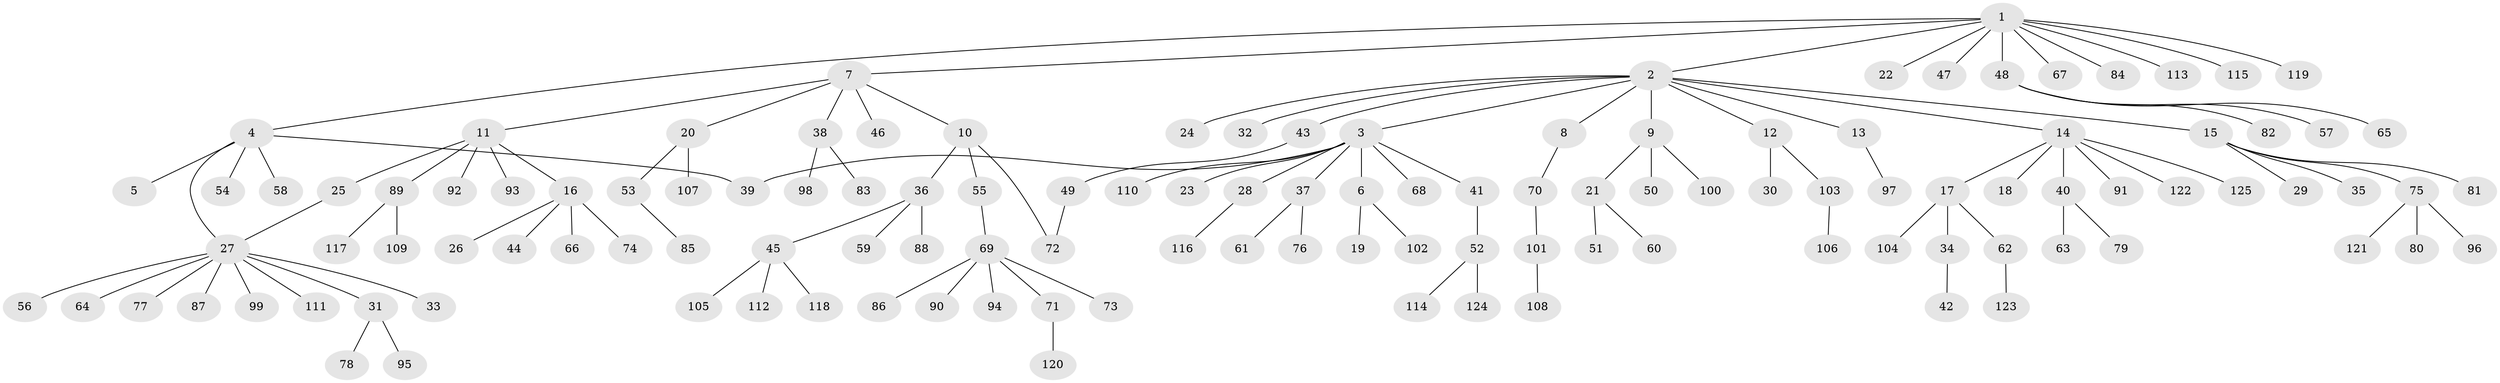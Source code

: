 // coarse degree distribution, {2: 0.16, 3: 0.06, 1: 0.64, 7: 0.02, 8: 0.06, 6: 0.04, 4: 0.02}
// Generated by graph-tools (version 1.1) at 2025/36/03/04/25 23:36:49]
// undirected, 125 vertices, 127 edges
graph export_dot {
  node [color=gray90,style=filled];
  1;
  2;
  3;
  4;
  5;
  6;
  7;
  8;
  9;
  10;
  11;
  12;
  13;
  14;
  15;
  16;
  17;
  18;
  19;
  20;
  21;
  22;
  23;
  24;
  25;
  26;
  27;
  28;
  29;
  30;
  31;
  32;
  33;
  34;
  35;
  36;
  37;
  38;
  39;
  40;
  41;
  42;
  43;
  44;
  45;
  46;
  47;
  48;
  49;
  50;
  51;
  52;
  53;
  54;
  55;
  56;
  57;
  58;
  59;
  60;
  61;
  62;
  63;
  64;
  65;
  66;
  67;
  68;
  69;
  70;
  71;
  72;
  73;
  74;
  75;
  76;
  77;
  78;
  79;
  80;
  81;
  82;
  83;
  84;
  85;
  86;
  87;
  88;
  89;
  90;
  91;
  92;
  93;
  94;
  95;
  96;
  97;
  98;
  99;
  100;
  101;
  102;
  103;
  104;
  105;
  106;
  107;
  108;
  109;
  110;
  111;
  112;
  113;
  114;
  115;
  116;
  117;
  118;
  119;
  120;
  121;
  122;
  123;
  124;
  125;
  1 -- 2;
  1 -- 4;
  1 -- 7;
  1 -- 22;
  1 -- 47;
  1 -- 48;
  1 -- 67;
  1 -- 84;
  1 -- 113;
  1 -- 115;
  1 -- 119;
  2 -- 3;
  2 -- 8;
  2 -- 9;
  2 -- 12;
  2 -- 13;
  2 -- 14;
  2 -- 15;
  2 -- 24;
  2 -- 32;
  2 -- 43;
  3 -- 6;
  3 -- 23;
  3 -- 28;
  3 -- 37;
  3 -- 39;
  3 -- 41;
  3 -- 68;
  3 -- 110;
  4 -- 5;
  4 -- 27;
  4 -- 39;
  4 -- 54;
  4 -- 58;
  6 -- 19;
  6 -- 102;
  7 -- 10;
  7 -- 11;
  7 -- 20;
  7 -- 38;
  7 -- 46;
  8 -- 70;
  9 -- 21;
  9 -- 50;
  9 -- 100;
  10 -- 36;
  10 -- 55;
  10 -- 72;
  11 -- 16;
  11 -- 25;
  11 -- 89;
  11 -- 92;
  11 -- 93;
  12 -- 30;
  12 -- 103;
  13 -- 97;
  14 -- 17;
  14 -- 18;
  14 -- 40;
  14 -- 91;
  14 -- 122;
  14 -- 125;
  15 -- 29;
  15 -- 35;
  15 -- 75;
  15 -- 81;
  16 -- 26;
  16 -- 44;
  16 -- 66;
  16 -- 74;
  17 -- 34;
  17 -- 62;
  17 -- 104;
  20 -- 53;
  20 -- 107;
  21 -- 51;
  21 -- 60;
  25 -- 27;
  27 -- 31;
  27 -- 33;
  27 -- 56;
  27 -- 64;
  27 -- 77;
  27 -- 87;
  27 -- 99;
  27 -- 111;
  28 -- 116;
  31 -- 78;
  31 -- 95;
  34 -- 42;
  36 -- 45;
  36 -- 59;
  36 -- 88;
  37 -- 61;
  37 -- 76;
  38 -- 83;
  38 -- 98;
  40 -- 63;
  40 -- 79;
  41 -- 52;
  43 -- 49;
  45 -- 105;
  45 -- 112;
  45 -- 118;
  48 -- 57;
  48 -- 65;
  48 -- 82;
  49 -- 72;
  52 -- 114;
  52 -- 124;
  53 -- 85;
  55 -- 69;
  62 -- 123;
  69 -- 71;
  69 -- 73;
  69 -- 86;
  69 -- 90;
  69 -- 94;
  70 -- 101;
  71 -- 120;
  75 -- 80;
  75 -- 96;
  75 -- 121;
  89 -- 109;
  89 -- 117;
  101 -- 108;
  103 -- 106;
}
